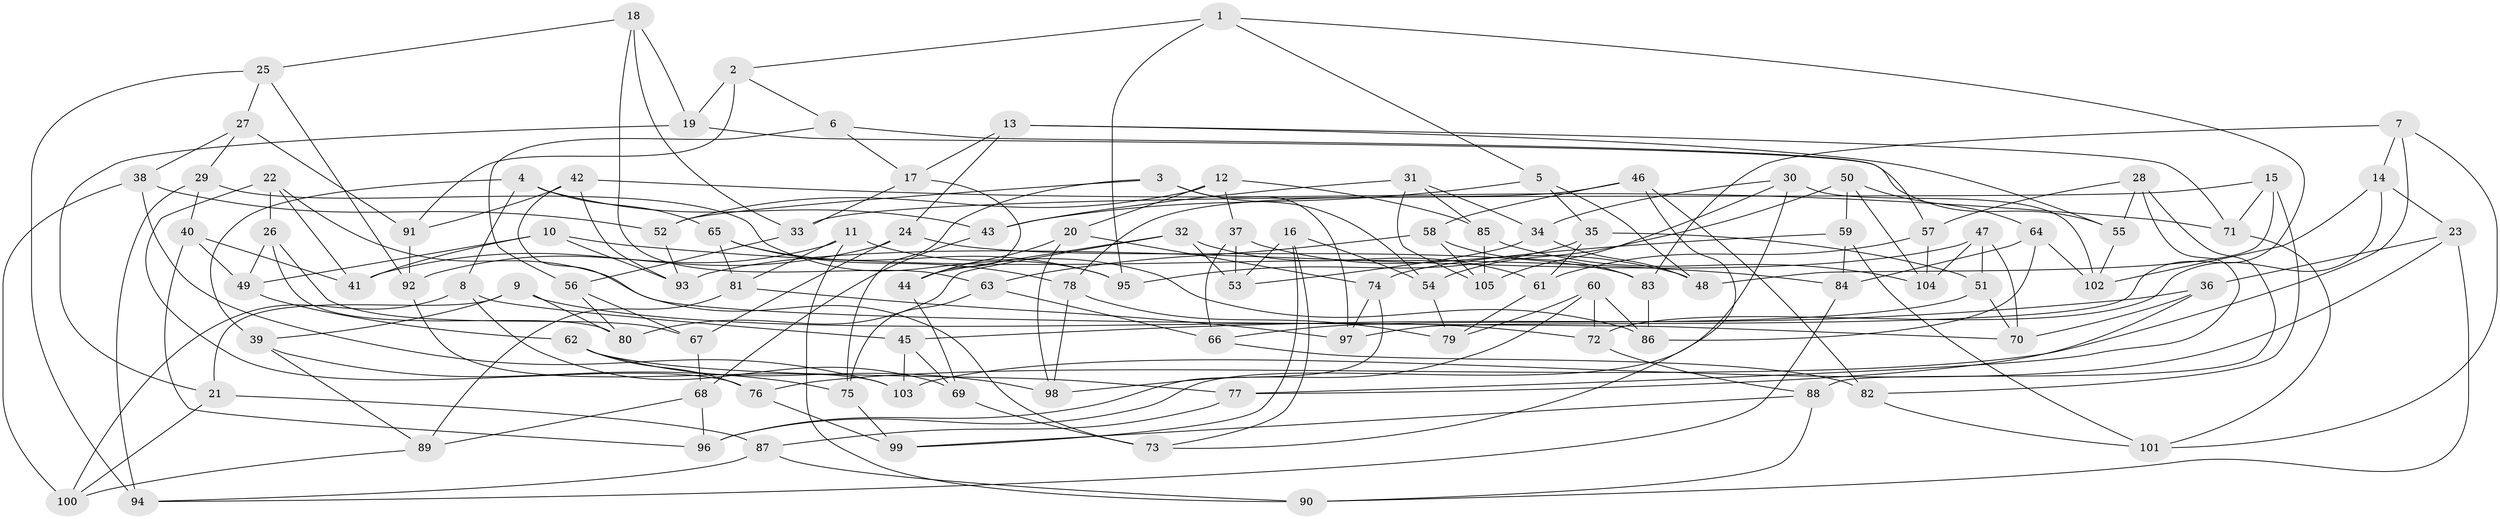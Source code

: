// coarse degree distribution, {6: 0.5303030303030303, 4: 0.4090909090909091, 5: 0.06060606060606061}
// Generated by graph-tools (version 1.1) at 2025/52/02/27/25 19:52:27]
// undirected, 105 vertices, 210 edges
graph export_dot {
graph [start="1"]
  node [color=gray90,style=filled];
  1;
  2;
  3;
  4;
  5;
  6;
  7;
  8;
  9;
  10;
  11;
  12;
  13;
  14;
  15;
  16;
  17;
  18;
  19;
  20;
  21;
  22;
  23;
  24;
  25;
  26;
  27;
  28;
  29;
  30;
  31;
  32;
  33;
  34;
  35;
  36;
  37;
  38;
  39;
  40;
  41;
  42;
  43;
  44;
  45;
  46;
  47;
  48;
  49;
  50;
  51;
  52;
  53;
  54;
  55;
  56;
  57;
  58;
  59;
  60;
  61;
  62;
  63;
  64;
  65;
  66;
  67;
  68;
  69;
  70;
  71;
  72;
  73;
  74;
  75;
  76;
  77;
  78;
  79;
  80;
  81;
  82;
  83;
  84;
  85;
  86;
  87;
  88;
  89;
  90;
  91;
  92;
  93;
  94;
  95;
  96;
  97;
  98;
  99;
  100;
  101;
  102;
  103;
  104;
  105;
  1 -- 5;
  1 -- 2;
  1 -- 97;
  1 -- 95;
  2 -- 19;
  2 -- 91;
  2 -- 6;
  3 -- 97;
  3 -- 54;
  3 -- 52;
  3 -- 75;
  4 -- 8;
  4 -- 39;
  4 -- 65;
  4 -- 43;
  5 -- 35;
  5 -- 43;
  5 -- 48;
  6 -- 17;
  6 -- 57;
  6 -- 56;
  7 -- 76;
  7 -- 101;
  7 -- 14;
  7 -- 83;
  8 -- 45;
  8 -- 100;
  8 -- 69;
  9 -- 72;
  9 -- 39;
  9 -- 80;
  9 -- 21;
  10 -- 41;
  10 -- 93;
  10 -- 49;
  10 -- 84;
  11 -- 90;
  11 -- 92;
  11 -- 86;
  11 -- 81;
  12 -- 52;
  12 -- 20;
  12 -- 37;
  12 -- 85;
  13 -- 24;
  13 -- 71;
  13 -- 55;
  13 -- 17;
  14 -- 23;
  14 -- 72;
  14 -- 102;
  15 -- 33;
  15 -- 48;
  15 -- 82;
  15 -- 71;
  16 -- 73;
  16 -- 54;
  16 -- 53;
  16 -- 99;
  17 -- 44;
  17 -- 33;
  18 -- 25;
  18 -- 63;
  18 -- 19;
  18 -- 33;
  19 -- 21;
  19 -- 55;
  20 -- 44;
  20 -- 74;
  20 -- 98;
  21 -- 87;
  21 -- 100;
  22 -- 76;
  22 -- 70;
  22 -- 26;
  22 -- 41;
  23 -- 36;
  23 -- 90;
  23 -- 103;
  24 -- 41;
  24 -- 83;
  24 -- 67;
  25 -- 27;
  25 -- 92;
  25 -- 94;
  26 -- 67;
  26 -- 80;
  26 -- 49;
  27 -- 38;
  27 -- 29;
  27 -- 91;
  28 -- 57;
  28 -- 88;
  28 -- 77;
  28 -- 55;
  29 -- 40;
  29 -- 95;
  29 -- 94;
  30 -- 105;
  30 -- 34;
  30 -- 96;
  30 -- 102;
  31 -- 43;
  31 -- 85;
  31 -- 105;
  31 -- 34;
  32 -- 44;
  32 -- 80;
  32 -- 53;
  32 -- 61;
  33 -- 56;
  34 -- 53;
  34 -- 48;
  35 -- 51;
  35 -- 61;
  35 -- 95;
  36 -- 70;
  36 -- 45;
  36 -- 77;
  37 -- 66;
  37 -- 53;
  37 -- 48;
  38 -- 103;
  38 -- 52;
  38 -- 100;
  39 -- 75;
  39 -- 89;
  40 -- 49;
  40 -- 96;
  40 -- 41;
  42 -- 73;
  42 -- 71;
  42 -- 91;
  42 -- 93;
  43 -- 68;
  44 -- 69;
  45 -- 103;
  45 -- 69;
  46 -- 73;
  46 -- 58;
  46 -- 78;
  46 -- 82;
  47 -- 51;
  47 -- 93;
  47 -- 104;
  47 -- 70;
  49 -- 62;
  50 -- 104;
  50 -- 59;
  50 -- 64;
  50 -- 54;
  51 -- 66;
  51 -- 70;
  52 -- 93;
  54 -- 79;
  55 -- 102;
  56 -- 67;
  56 -- 80;
  57 -- 104;
  57 -- 61;
  58 -- 63;
  58 -- 105;
  58 -- 83;
  59 -- 101;
  59 -- 84;
  59 -- 74;
  60 -- 86;
  60 -- 72;
  60 -- 79;
  60 -- 98;
  61 -- 79;
  62 -- 76;
  62 -- 98;
  62 -- 77;
  63 -- 66;
  63 -- 75;
  64 -- 84;
  64 -- 102;
  64 -- 86;
  65 -- 81;
  65 -- 78;
  65 -- 95;
  66 -- 82;
  67 -- 68;
  68 -- 89;
  68 -- 96;
  69 -- 73;
  71 -- 101;
  72 -- 88;
  74 -- 96;
  74 -- 97;
  75 -- 99;
  76 -- 99;
  77 -- 87;
  78 -- 79;
  78 -- 98;
  81 -- 97;
  81 -- 89;
  82 -- 101;
  83 -- 86;
  84 -- 94;
  85 -- 105;
  85 -- 104;
  87 -- 90;
  87 -- 94;
  88 -- 99;
  88 -- 90;
  89 -- 100;
  91 -- 92;
  92 -- 103;
}

